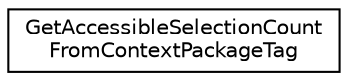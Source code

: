 digraph "类继承关系图"
{
 // LATEX_PDF_SIZE
  edge [fontname="Helvetica",fontsize="10",labelfontname="Helvetica",labelfontsize="10"];
  node [fontname="Helvetica",fontsize="10",shape=record];
  rankdir="LR";
  Node0 [label="GetAccessibleSelectionCount\lFromContextPackageTag",height=0.2,width=0.4,color="black", fillcolor="white", style="filled",URL="$struct_get_accessible_selection_count_from_context_package_tag.html",tooltip=" "];
}
